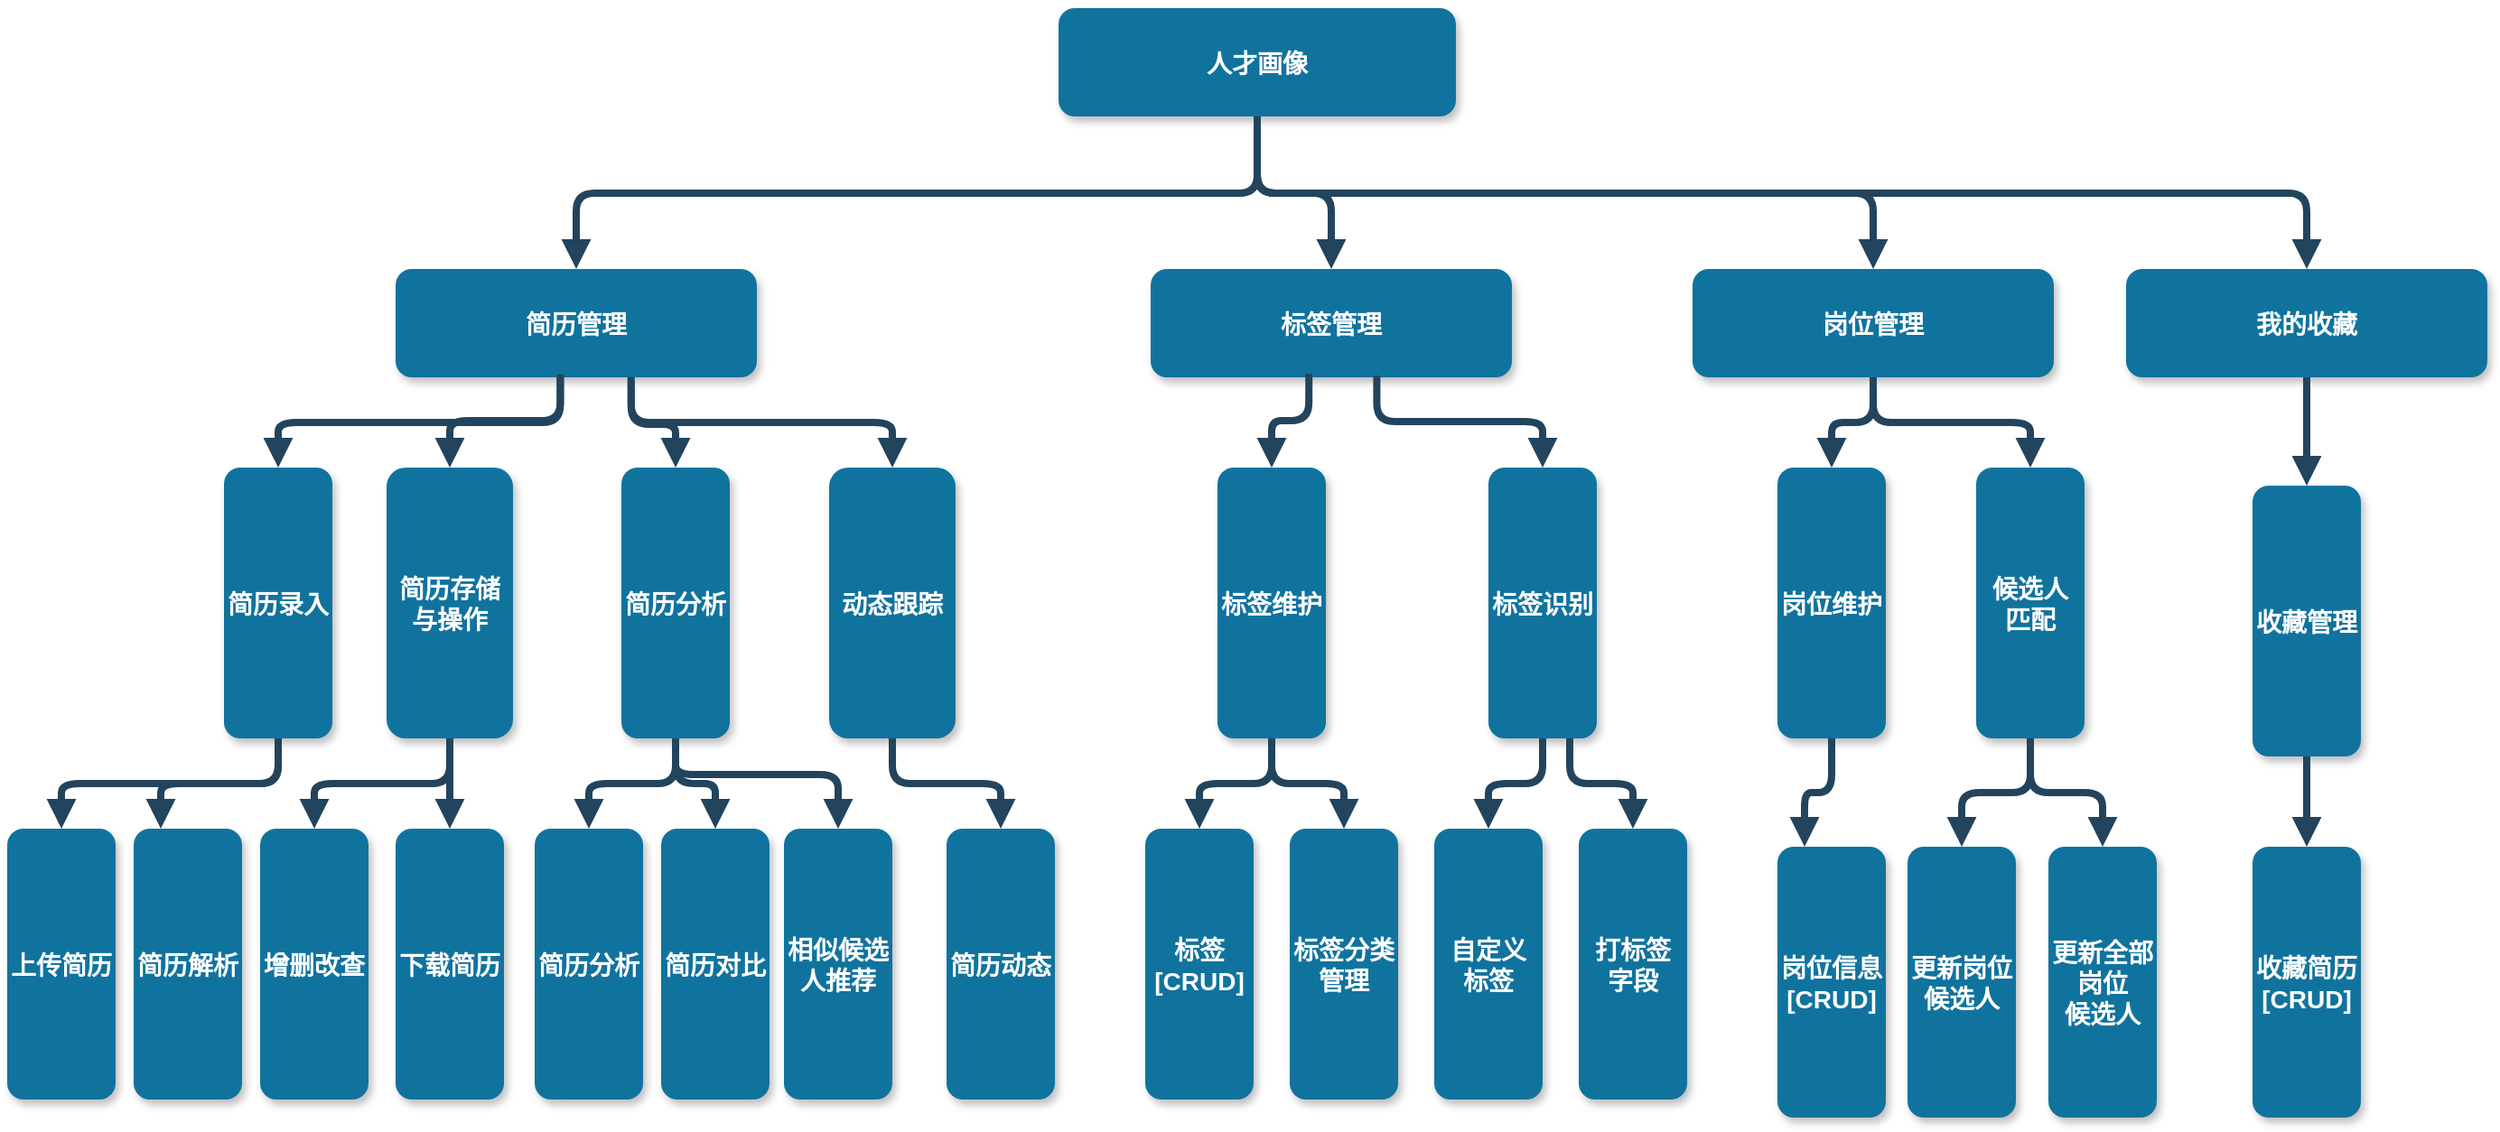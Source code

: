 <mxfile version="26.1.3">
  <diagram name="Page-1" id="97916047-d0de-89f5-080d-49f4d83e522f">
    <mxGraphModel dx="1518" dy="636" grid="1" gridSize="10" guides="1" tooltips="1" connect="1" arrows="1" fold="1" page="1" pageScale="1.5" pageWidth="1169" pageHeight="827" background="none" math="0" shadow="0">
      <root>
        <mxCell id="0" />
        <mxCell id="1" parent="0" />
        <mxCell id="3" value="人才画像" style="rounded=1;fillColor=#10739E;strokeColor=none;shadow=1;gradientColor=none;fontStyle=1;fontColor=#FFFFFF;fontSize=14;" parent="1" vertex="1">
          <mxGeometry x="662" y="345.5" width="220" height="60" as="geometry" />
        </mxCell>
        <mxCell id="4" value="简历管理" style="rounded=1;fillColor=#10739E;strokeColor=none;shadow=1;gradientColor=none;fontStyle=1;fontColor=#FFFFFF;fontSize=14;" parent="1" vertex="1">
          <mxGeometry x="295" y="490" width="200" height="60" as="geometry" />
        </mxCell>
        <mxCell id="5" value="标签管理" style="rounded=1;fillColor=#10739E;strokeColor=none;shadow=1;gradientColor=none;fontStyle=1;fontColor=#FFFFFF;fontSize=14;" parent="1" vertex="1">
          <mxGeometry x="713" y="490" width="200" height="60" as="geometry" />
        </mxCell>
        <mxCell id="6" value="岗位管理" style="rounded=1;fillColor=#10739E;strokeColor=none;shadow=1;gradientColor=none;fontStyle=1;fontColor=#FFFFFF;fontSize=14;" parent="1" vertex="1">
          <mxGeometry x="1013" y="490" width="200" height="60" as="geometry" />
        </mxCell>
        <mxCell id="30" value="" style="edgeStyle=elbowEdgeStyle;elbow=vertical;strokeWidth=4;endArrow=block;endFill=1;fontStyle=1;strokeColor=#23445D;" parent="1" source="3" target="5" edge="1">
          <mxGeometry x="22" y="165.5" width="100" height="100" as="geometry">
            <mxPoint x="22" y="265.5" as="sourcePoint" />
            <mxPoint x="122" y="165.5" as="targetPoint" />
          </mxGeometry>
        </mxCell>
        <mxCell id="31" value="" style="edgeStyle=elbowEdgeStyle;elbow=vertical;strokeWidth=4;endArrow=block;endFill=1;fontStyle=1;strokeColor=#23445D;" parent="1" source="3" target="4" edge="1">
          <mxGeometry x="22" y="165.5" width="100" height="100" as="geometry">
            <mxPoint x="22" y="265.5" as="sourcePoint" />
            <mxPoint x="122" y="165.5" as="targetPoint" />
          </mxGeometry>
        </mxCell>
        <mxCell id="32" value="" style="edgeStyle=elbowEdgeStyle;elbow=vertical;strokeWidth=4;endArrow=block;endFill=1;fontStyle=1;strokeColor=#23445D;" parent="1" source="3" target="6" edge="1">
          <mxGeometry x="22" y="165.5" width="100" height="100" as="geometry">
            <mxPoint x="22" y="265.5" as="sourcePoint" />
            <mxPoint x="122" y="165.5" as="targetPoint" />
          </mxGeometry>
        </mxCell>
        <mxCell id="2qudW0k3BddcM0rPsx_g-55" value="我的收藏" style="rounded=1;fillColor=#10739E;strokeColor=none;shadow=1;gradientColor=none;fontStyle=1;fontColor=#FFFFFF;fontSize=14;" parent="1" vertex="1">
          <mxGeometry x="1253" y="490" width="200" height="60" as="geometry" />
        </mxCell>
        <mxCell id="2qudW0k3BddcM0rPsx_g-56" value="" style="edgeStyle=elbowEdgeStyle;elbow=vertical;strokeWidth=4;endArrow=block;endFill=1;fontStyle=1;strokeColor=#23445D;entryX=0.5;entryY=0;entryDx=0;entryDy=0;exitX=0.5;exitY=1;exitDx=0;exitDy=0;" parent="1" source="3" target="2qudW0k3BddcM0rPsx_g-55" edge="1">
          <mxGeometry x="22" y="165.5" width="100" height="100" as="geometry">
            <mxPoint x="770" y="410" as="sourcePoint" />
            <mxPoint x="1190" y="440" as="targetPoint" />
          </mxGeometry>
        </mxCell>
        <mxCell id="2qudW0k3BddcM0rPsx_g-57" value="简历录入" style="rounded=1;fillColor=#10739E;strokeColor=none;shadow=1;gradientColor=none;fontStyle=1;fontColor=#FFFFFF;fontSize=14;" parent="1" vertex="1">
          <mxGeometry x="200" y="600" width="60" height="150" as="geometry" />
        </mxCell>
        <mxCell id="2qudW0k3BddcM0rPsx_g-58" value="简历存储&#xa;与操作" style="rounded=1;fillColor=#10739E;strokeColor=none;shadow=1;gradientColor=none;fontStyle=1;fontColor=#FFFFFF;fontSize=14;" parent="1" vertex="1">
          <mxGeometry x="290" y="600" width="70" height="150" as="geometry" />
        </mxCell>
        <mxCell id="2qudW0k3BddcM0rPsx_g-59" value="简历分析" style="rounded=1;fillColor=#10739E;strokeColor=none;shadow=1;gradientColor=none;fontStyle=1;fontColor=#FFFFFF;fontSize=14;" parent="1" vertex="1">
          <mxGeometry x="420" y="600" width="60" height="150" as="geometry" />
        </mxCell>
        <mxCell id="2qudW0k3BddcM0rPsx_g-60" value="动态跟踪" style="rounded=1;fillColor=#10739E;strokeColor=none;shadow=1;gradientColor=none;fontStyle=1;fontColor=#FFFFFF;fontSize=14;" parent="1" vertex="1">
          <mxGeometry x="535" y="600" width="70" height="150" as="geometry" />
        </mxCell>
        <mxCell id="2qudW0k3BddcM0rPsx_g-62" value="" style="edgeStyle=elbowEdgeStyle;elbow=vertical;strokeWidth=4;endArrow=block;endFill=1;fontStyle=1;strokeColor=#23445D;entryX=0.5;entryY=0;entryDx=0;entryDy=0;exitX=0.456;exitY=0.998;exitDx=0;exitDy=0;exitPerimeter=0;" parent="1" source="4" target="2qudW0k3BddcM0rPsx_g-57" edge="1">
          <mxGeometry x="62" y="195.5" width="100" height="100" as="geometry">
            <mxPoint x="190" y="440" as="sourcePoint" />
            <mxPoint x="230" y="610" as="targetPoint" />
          </mxGeometry>
        </mxCell>
        <mxCell id="2qudW0k3BddcM0rPsx_g-63" value="" style="edgeStyle=elbowEdgeStyle;elbow=vertical;strokeWidth=4;endArrow=block;endFill=1;fontStyle=1;strokeColor=#23445D;entryX=0.5;entryY=0;entryDx=0;entryDy=0;exitX=0.456;exitY=0.972;exitDx=0;exitDy=0;exitPerimeter=0;" parent="1" source="4" target="2qudW0k3BddcM0rPsx_g-58" edge="1">
          <mxGeometry x="62" y="195.5" width="100" height="100" as="geometry">
            <mxPoint x="403" y="525" as="sourcePoint" />
            <mxPoint x="240" y="630" as="targetPoint" />
          </mxGeometry>
        </mxCell>
        <mxCell id="2qudW0k3BddcM0rPsx_g-64" value="" style="edgeStyle=elbowEdgeStyle;elbow=vertical;strokeWidth=4;endArrow=block;endFill=1;fontStyle=1;strokeColor=#23445D;exitX=0.652;exitY=1.038;exitDx=0;exitDy=0;exitPerimeter=0;" parent="1" source="4" target="2qudW0k3BddcM0rPsx_g-59" edge="1">
          <mxGeometry x="62" y="195.5" width="100" height="100" as="geometry">
            <mxPoint x="413" y="535" as="sourcePoint" />
            <mxPoint x="250" y="640" as="targetPoint" />
          </mxGeometry>
        </mxCell>
        <mxCell id="2qudW0k3BddcM0rPsx_g-65" value="" style="edgeStyle=elbowEdgeStyle;elbow=vertical;strokeWidth=4;endArrow=block;endFill=1;fontStyle=1;strokeColor=#23445D;entryX=0.5;entryY=0;entryDx=0;entryDy=0;exitX=0.652;exitY=0.998;exitDx=0;exitDy=0;exitPerimeter=0;" parent="1" source="4" target="2qudW0k3BddcM0rPsx_g-60" edge="1">
          <mxGeometry x="62" y="195.5" width="100" height="100" as="geometry">
            <mxPoint x="410" y="510" as="sourcePoint" />
            <mxPoint x="260" y="650" as="targetPoint" />
          </mxGeometry>
        </mxCell>
        <mxCell id="2qudW0k3BddcM0rPsx_g-66" value="上传简历" style="rounded=1;fillColor=#10739E;strokeColor=none;shadow=1;gradientColor=none;fontStyle=1;fontColor=#FFFFFF;fontSize=14;" parent="1" vertex="1">
          <mxGeometry x="80" y="800" width="60" height="150" as="geometry" />
        </mxCell>
        <mxCell id="2qudW0k3BddcM0rPsx_g-71" value="简历解析" style="rounded=1;fillColor=#10739E;strokeColor=none;shadow=1;gradientColor=none;fontStyle=1;fontColor=#FFFFFF;fontSize=14;" parent="1" vertex="1">
          <mxGeometry x="150" y="800" width="60" height="150" as="geometry" />
        </mxCell>
        <mxCell id="2qudW0k3BddcM0rPsx_g-74" value="增删改查" style="rounded=1;fillColor=#10739E;strokeColor=none;shadow=1;gradientColor=none;fontStyle=1;fontColor=#FFFFFF;fontSize=14;" parent="1" vertex="1">
          <mxGeometry x="220" y="800" width="60" height="150" as="geometry" />
        </mxCell>
        <mxCell id="2qudW0k3BddcM0rPsx_g-75" value="下载简历" style="rounded=1;fillColor=#10739E;strokeColor=none;shadow=1;gradientColor=none;fontStyle=1;fontColor=#FFFFFF;fontSize=14;" parent="1" vertex="1">
          <mxGeometry x="295" y="800" width="60" height="150" as="geometry" />
        </mxCell>
        <mxCell id="2qudW0k3BddcM0rPsx_g-76" value="简历分析" style="rounded=1;fillColor=#10739E;strokeColor=none;shadow=1;gradientColor=none;fontStyle=1;fontColor=#FFFFFF;fontSize=14;" parent="1" vertex="1">
          <mxGeometry x="372" y="800" width="60" height="150" as="geometry" />
        </mxCell>
        <mxCell id="2qudW0k3BddcM0rPsx_g-77" value="简历对比" style="rounded=1;fillColor=#10739E;strokeColor=none;shadow=1;gradientColor=none;fontStyle=1;fontColor=#FFFFFF;fontSize=14;" parent="1" vertex="1">
          <mxGeometry x="442" y="800" width="60" height="150" as="geometry" />
        </mxCell>
        <mxCell id="2qudW0k3BddcM0rPsx_g-78" value="相似候选&#xa;人推荐" style="rounded=1;fillColor=#10739E;strokeColor=none;shadow=1;gradientColor=none;fontStyle=1;fontColor=#FFFFFF;fontSize=14;" parent="1" vertex="1">
          <mxGeometry x="510" y="800" width="60" height="150" as="geometry" />
        </mxCell>
        <mxCell id="2qudW0k3BddcM0rPsx_g-79" value="简历动态" style="rounded=1;fillColor=#10739E;strokeColor=none;shadow=1;gradientColor=none;fontStyle=1;fontColor=#FFFFFF;fontSize=14;" parent="1" vertex="1">
          <mxGeometry x="600" y="800" width="60" height="150" as="geometry" />
        </mxCell>
        <mxCell id="2qudW0k3BddcM0rPsx_g-80" value="标签维护" style="rounded=1;fillColor=#10739E;strokeColor=none;shadow=1;gradientColor=none;fontStyle=1;fontColor=#FFFFFF;fontSize=14;" parent="1" vertex="1">
          <mxGeometry x="750" y="600" width="60" height="150" as="geometry" />
        </mxCell>
        <mxCell id="2qudW0k3BddcM0rPsx_g-81" value="标签识别" style="rounded=1;fillColor=#10739E;strokeColor=none;shadow=1;gradientColor=none;fontStyle=1;fontColor=#FFFFFF;fontSize=14;" parent="1" vertex="1">
          <mxGeometry x="900" y="600" width="60" height="150" as="geometry" />
        </mxCell>
        <mxCell id="rfwXSd8R2K4kUe_TDnKy-32" value="标签&#xa;[CRUD]" style="rounded=1;fillColor=#10739E;strokeColor=none;shadow=1;gradientColor=none;fontStyle=1;fontColor=#FFFFFF;fontSize=14;" vertex="1" parent="1">
          <mxGeometry x="710" y="800" width="60" height="150" as="geometry" />
        </mxCell>
        <mxCell id="rfwXSd8R2K4kUe_TDnKy-33" value="标签分类&#xa;管理" style="rounded=1;fillColor=#10739E;strokeColor=none;shadow=1;gradientColor=none;fontStyle=1;fontColor=#FFFFFF;fontSize=14;" vertex="1" parent="1">
          <mxGeometry x="790" y="800" width="60" height="150" as="geometry" />
        </mxCell>
        <mxCell id="rfwXSd8R2K4kUe_TDnKy-34" value="自定义&#xa;标签" style="rounded=1;fillColor=#10739E;strokeColor=none;shadow=1;gradientColor=none;fontStyle=1;fontColor=#FFFFFF;fontSize=14;" vertex="1" parent="1">
          <mxGeometry x="870" y="800" width="60" height="150" as="geometry" />
        </mxCell>
        <mxCell id="rfwXSd8R2K4kUe_TDnKy-35" value="打标签&#xa;字段" style="rounded=1;fillColor=#10739E;strokeColor=none;shadow=1;gradientColor=none;fontStyle=1;fontColor=#FFFFFF;fontSize=14;" vertex="1" parent="1">
          <mxGeometry x="950" y="800" width="60" height="150" as="geometry" />
        </mxCell>
        <mxCell id="rfwXSd8R2K4kUe_TDnKy-36" value="岗位维护" style="rounded=1;fillColor=#10739E;strokeColor=none;shadow=1;gradientColor=none;fontStyle=1;fontColor=#FFFFFF;fontSize=14;" vertex="1" parent="1">
          <mxGeometry x="1060" y="600" width="60" height="150" as="geometry" />
        </mxCell>
        <mxCell id="rfwXSd8R2K4kUe_TDnKy-37" value="候选人&#xa;匹配" style="rounded=1;fillColor=#10739E;strokeColor=none;shadow=1;gradientColor=none;fontStyle=1;fontColor=#FFFFFF;fontSize=14;" vertex="1" parent="1">
          <mxGeometry x="1170" y="600" width="60" height="150" as="geometry" />
        </mxCell>
        <mxCell id="rfwXSd8R2K4kUe_TDnKy-38" value="岗位信息&#xa;[CRUD]" style="rounded=1;fillColor=#10739E;strokeColor=none;shadow=1;gradientColor=none;fontStyle=1;fontColor=#FFFFFF;fontSize=14;" vertex="1" parent="1">
          <mxGeometry x="1060" y="810" width="60" height="150" as="geometry" />
        </mxCell>
        <mxCell id="rfwXSd8R2K4kUe_TDnKy-39" value="更新岗位&#xa;候选人" style="rounded=1;fillColor=#10739E;strokeColor=none;shadow=1;gradientColor=none;fontStyle=1;fontColor=#FFFFFF;fontSize=14;" vertex="1" parent="1">
          <mxGeometry x="1132" y="810" width="60" height="150" as="geometry" />
        </mxCell>
        <mxCell id="rfwXSd8R2K4kUe_TDnKy-40" value="收藏管理" style="rounded=1;fillColor=#10739E;strokeColor=none;shadow=1;gradientColor=none;fontStyle=1;fontColor=#FFFFFF;fontSize=14;" vertex="1" parent="1">
          <mxGeometry x="1323" y="610" width="60" height="150" as="geometry" />
        </mxCell>
        <mxCell id="rfwXSd8R2K4kUe_TDnKy-41" value="收藏简历&#xa;[CRUD]" style="rounded=1;fillColor=#10739E;strokeColor=none;shadow=1;gradientColor=none;fontStyle=1;fontColor=#FFFFFF;fontSize=14;" vertex="1" parent="1">
          <mxGeometry x="1323" y="810" width="60" height="150" as="geometry" />
        </mxCell>
        <mxCell id="rfwXSd8R2K4kUe_TDnKy-42" value="更新全部&#xa;岗位&#xa;候选人" style="rounded=1;fillColor=#10739E;strokeColor=none;shadow=1;gradientColor=none;fontStyle=1;fontColor=#FFFFFF;fontSize=14;" vertex="1" parent="1">
          <mxGeometry x="1210" y="810" width="60" height="150" as="geometry" />
        </mxCell>
        <mxCell id="rfwXSd8R2K4kUe_TDnKy-45" value="" style="edgeStyle=elbowEdgeStyle;elbow=vertical;strokeWidth=4;endArrow=block;endFill=1;fontStyle=1;strokeColor=#23445D;entryX=0.5;entryY=0;entryDx=0;entryDy=0;exitX=0.5;exitY=1;exitDx=0;exitDy=0;" edge="1" parent="1" source="2qudW0k3BddcM0rPsx_g-57" target="2qudW0k3BddcM0rPsx_g-66">
          <mxGeometry x="62" y="195.5" width="100" height="100" as="geometry">
            <mxPoint x="50" y="540" as="sourcePoint" />
            <mxPoint x="47" y="605" as="targetPoint" />
          </mxGeometry>
        </mxCell>
        <mxCell id="rfwXSd8R2K4kUe_TDnKy-46" value="" style="edgeStyle=elbowEdgeStyle;elbow=vertical;strokeWidth=4;endArrow=block;endFill=1;fontStyle=1;strokeColor=#23445D;entryX=0.25;entryY=0;entryDx=0;entryDy=0;exitX=0.5;exitY=1;exitDx=0;exitDy=0;" edge="1" parent="1" source="2qudW0k3BddcM0rPsx_g-57" target="2qudW0k3BddcM0rPsx_g-71">
          <mxGeometry x="62" y="195.5" width="100" height="100" as="geometry">
            <mxPoint x="230" y="780" as="sourcePoint" />
            <mxPoint x="57" y="615" as="targetPoint" />
          </mxGeometry>
        </mxCell>
        <mxCell id="rfwXSd8R2K4kUe_TDnKy-47" value="" style="edgeStyle=elbowEdgeStyle;elbow=vertical;strokeWidth=4;endArrow=block;endFill=1;fontStyle=1;strokeColor=#23445D;entryX=0.5;entryY=0;entryDx=0;entryDy=0;exitX=0.5;exitY=1;exitDx=0;exitDy=0;" edge="1" parent="1" source="2qudW0k3BddcM0rPsx_g-58" target="2qudW0k3BddcM0rPsx_g-74">
          <mxGeometry x="62" y="195.5" width="100" height="100" as="geometry">
            <mxPoint x="230" y="750" as="sourcePoint" />
            <mxPoint x="67" y="625" as="targetPoint" />
          </mxGeometry>
        </mxCell>
        <mxCell id="rfwXSd8R2K4kUe_TDnKy-48" value="" style="edgeStyle=elbowEdgeStyle;elbow=vertical;strokeWidth=4;endArrow=block;endFill=1;fontStyle=1;strokeColor=#23445D;entryX=0.5;entryY=0;entryDx=0;entryDy=0;exitX=0.5;exitY=1;exitDx=0;exitDy=0;" edge="1" parent="1" source="2qudW0k3BddcM0rPsx_g-58" target="2qudW0k3BddcM0rPsx_g-75">
          <mxGeometry x="62" y="195.5" width="100" height="100" as="geometry">
            <mxPoint x="80" y="570" as="sourcePoint" />
            <mxPoint x="77" y="635" as="targetPoint" />
          </mxGeometry>
        </mxCell>
        <mxCell id="rfwXSd8R2K4kUe_TDnKy-49" value="" style="edgeStyle=elbowEdgeStyle;elbow=vertical;strokeWidth=4;endArrow=block;endFill=1;fontStyle=1;strokeColor=#23445D;exitX=0.5;exitY=1;exitDx=0;exitDy=0;" edge="1" parent="1" source="2qudW0k3BddcM0rPsx_g-59" target="2qudW0k3BddcM0rPsx_g-76">
          <mxGeometry x="62" y="195.5" width="100" height="100" as="geometry">
            <mxPoint x="90" y="580" as="sourcePoint" />
            <mxPoint x="87" y="645" as="targetPoint" />
          </mxGeometry>
        </mxCell>
        <mxCell id="rfwXSd8R2K4kUe_TDnKy-50" value="" style="edgeStyle=elbowEdgeStyle;elbow=vertical;strokeWidth=4;endArrow=block;endFill=1;fontStyle=1;strokeColor=#23445D;" edge="1" parent="1" target="2qudW0k3BddcM0rPsx_g-77">
          <mxGeometry x="62" y="195.5" width="100" height="100" as="geometry">
            <mxPoint x="450" y="750" as="sourcePoint" />
            <mxPoint x="97" y="655" as="targetPoint" />
          </mxGeometry>
        </mxCell>
        <mxCell id="rfwXSd8R2K4kUe_TDnKy-51" value="" style="edgeStyle=elbowEdgeStyle;elbow=vertical;strokeWidth=4;endArrow=block;endFill=1;fontStyle=1;strokeColor=#23445D;" edge="1" parent="1" target="2qudW0k3BddcM0rPsx_g-78">
          <mxGeometry x="62" y="195.5" width="100" height="100" as="geometry">
            <mxPoint x="450" y="760" as="sourcePoint" />
            <mxPoint x="107" y="665" as="targetPoint" />
            <Array as="points">
              <mxPoint x="500" y="770" />
            </Array>
          </mxGeometry>
        </mxCell>
        <mxCell id="rfwXSd8R2K4kUe_TDnKy-52" value="" style="edgeStyle=elbowEdgeStyle;elbow=vertical;strokeWidth=4;endArrow=block;endFill=1;fontStyle=1;strokeColor=#23445D;exitX=0.5;exitY=1;exitDx=0;exitDy=0;" edge="1" parent="1" source="2qudW0k3BddcM0rPsx_g-60" target="2qudW0k3BddcM0rPsx_g-79">
          <mxGeometry x="62" y="195.5" width="100" height="100" as="geometry">
            <mxPoint x="120" y="610" as="sourcePoint" />
            <mxPoint x="117" y="675" as="targetPoint" />
          </mxGeometry>
        </mxCell>
        <mxCell id="rfwXSd8R2K4kUe_TDnKy-53" value="" style="edgeStyle=elbowEdgeStyle;elbow=vertical;strokeWidth=4;endArrow=block;endFill=1;fontStyle=1;strokeColor=#23445D;entryX=0.5;entryY=0;entryDx=0;entryDy=0;exitX=0.438;exitY=0.969;exitDx=0;exitDy=0;exitPerimeter=0;" edge="1" parent="1" source="5" target="2qudW0k3BddcM0rPsx_g-80">
          <mxGeometry x="62" y="195.5" width="100" height="100" as="geometry">
            <mxPoint x="130" y="620" as="sourcePoint" />
            <mxPoint x="127" y="685" as="targetPoint" />
          </mxGeometry>
        </mxCell>
        <mxCell id="rfwXSd8R2K4kUe_TDnKy-54" value="" style="edgeStyle=elbowEdgeStyle;elbow=vertical;strokeWidth=4;endArrow=block;endFill=1;fontStyle=1;strokeColor=#23445D;entryX=0.5;entryY=0;entryDx=0;entryDy=0;exitX=0.626;exitY=0.985;exitDx=0;exitDy=0;exitPerimeter=0;" edge="1" parent="1" source="5" target="2qudW0k3BddcM0rPsx_g-81">
          <mxGeometry x="62" y="195.5" width="100" height="100" as="geometry">
            <mxPoint x="140" y="630" as="sourcePoint" />
            <mxPoint x="137" y="695" as="targetPoint" />
          </mxGeometry>
        </mxCell>
        <mxCell id="rfwXSd8R2K4kUe_TDnKy-55" value="" style="edgeStyle=elbowEdgeStyle;elbow=vertical;strokeWidth=4;endArrow=block;endFill=1;fontStyle=1;strokeColor=#23445D;entryX=0.5;entryY=0;entryDx=0;entryDy=0;exitX=0.5;exitY=1;exitDx=0;exitDy=0;" edge="1" parent="1" source="2qudW0k3BddcM0rPsx_g-80" target="rfwXSd8R2K4kUe_TDnKy-32">
          <mxGeometry x="62" y="195.5" width="100" height="100" as="geometry">
            <mxPoint x="150" y="640" as="sourcePoint" />
            <mxPoint x="147" y="705" as="targetPoint" />
          </mxGeometry>
        </mxCell>
        <mxCell id="rfwXSd8R2K4kUe_TDnKy-56" value="" style="edgeStyle=elbowEdgeStyle;elbow=vertical;strokeWidth=4;endArrow=block;endFill=1;fontStyle=1;strokeColor=#23445D;entryX=0.5;entryY=0;entryDx=0;entryDy=0;exitX=0.5;exitY=1;exitDx=0;exitDy=0;" edge="1" parent="1" source="2qudW0k3BddcM0rPsx_g-80" target="rfwXSd8R2K4kUe_TDnKy-33">
          <mxGeometry x="62" y="195.5" width="100" height="100" as="geometry">
            <mxPoint x="160" y="650" as="sourcePoint" />
            <mxPoint x="157" y="715" as="targetPoint" />
          </mxGeometry>
        </mxCell>
        <mxCell id="rfwXSd8R2K4kUe_TDnKy-57" value="" style="edgeStyle=elbowEdgeStyle;elbow=vertical;strokeWidth=4;endArrow=block;endFill=1;fontStyle=1;strokeColor=#23445D;entryX=0.5;entryY=0;entryDx=0;entryDy=0;exitX=0.5;exitY=1;exitDx=0;exitDy=0;" edge="1" parent="1" source="2qudW0k3BddcM0rPsx_g-81" target="rfwXSd8R2K4kUe_TDnKy-34">
          <mxGeometry x="62" y="195.5" width="100" height="100" as="geometry">
            <mxPoint x="170" y="660" as="sourcePoint" />
            <mxPoint x="167" y="725" as="targetPoint" />
          </mxGeometry>
        </mxCell>
        <mxCell id="rfwXSd8R2K4kUe_TDnKy-58" value="" style="edgeStyle=elbowEdgeStyle;elbow=vertical;strokeWidth=4;endArrow=block;endFill=1;fontStyle=1;strokeColor=#23445D;exitX=0.75;exitY=1;exitDx=0;exitDy=0;" edge="1" parent="1" source="2qudW0k3BddcM0rPsx_g-81" target="rfwXSd8R2K4kUe_TDnKy-35">
          <mxGeometry x="62" y="195.5" width="100" height="100" as="geometry">
            <mxPoint x="180" y="670" as="sourcePoint" />
            <mxPoint x="177" y="735" as="targetPoint" />
          </mxGeometry>
        </mxCell>
        <mxCell id="rfwXSd8R2K4kUe_TDnKy-59" value="" style="edgeStyle=elbowEdgeStyle;elbow=vertical;strokeWidth=4;endArrow=block;endFill=1;fontStyle=1;strokeColor=#23445D;entryX=0.25;entryY=0;entryDx=0;entryDy=0;exitX=0.5;exitY=1;exitDx=0;exitDy=0;" edge="1" parent="1" source="rfwXSd8R2K4kUe_TDnKy-36" target="rfwXSd8R2K4kUe_TDnKy-38">
          <mxGeometry x="62" y="195.5" width="100" height="100" as="geometry">
            <mxPoint x="190" y="680" as="sourcePoint" />
            <mxPoint x="187" y="745" as="targetPoint" />
          </mxGeometry>
        </mxCell>
        <mxCell id="rfwXSd8R2K4kUe_TDnKy-60" value="" style="edgeStyle=elbowEdgeStyle;elbow=vertical;strokeWidth=4;endArrow=block;endFill=1;fontStyle=1;strokeColor=#23445D;entryX=0.5;entryY=0;entryDx=0;entryDy=0;exitX=0.5;exitY=1;exitDx=0;exitDy=0;" edge="1" parent="1" source="rfwXSd8R2K4kUe_TDnKy-37" target="rfwXSd8R2K4kUe_TDnKy-39">
          <mxGeometry x="62" y="195.5" width="100" height="100" as="geometry">
            <mxPoint x="1090" y="750" as="sourcePoint" />
            <mxPoint x="197" y="755" as="targetPoint" />
          </mxGeometry>
        </mxCell>
        <mxCell id="rfwXSd8R2K4kUe_TDnKy-61" value="" style="edgeStyle=elbowEdgeStyle;elbow=vertical;strokeWidth=4;endArrow=block;endFill=1;fontStyle=1;strokeColor=#23445D;entryX=0.5;entryY=0;entryDx=0;entryDy=0;exitX=0.5;exitY=1;exitDx=0;exitDy=0;" edge="1" parent="1" source="rfwXSd8R2K4kUe_TDnKy-37" target="rfwXSd8R2K4kUe_TDnKy-42">
          <mxGeometry x="62" y="195.5" width="100" height="100" as="geometry">
            <mxPoint x="210" y="700" as="sourcePoint" />
            <mxPoint x="207" y="765" as="targetPoint" />
          </mxGeometry>
        </mxCell>
        <mxCell id="rfwXSd8R2K4kUe_TDnKy-62" value="" style="edgeStyle=elbowEdgeStyle;elbow=vertical;strokeWidth=4;endArrow=block;endFill=1;fontStyle=1;strokeColor=#23445D;entryX=0.5;entryY=0;entryDx=0;entryDy=0;" edge="1" parent="1" source="6" target="rfwXSd8R2K4kUe_TDnKy-36">
          <mxGeometry x="62" y="195.5" width="100" height="100" as="geometry">
            <mxPoint x="220" y="710" as="sourcePoint" />
            <mxPoint x="217" y="775" as="targetPoint" />
          </mxGeometry>
        </mxCell>
        <mxCell id="rfwXSd8R2K4kUe_TDnKy-63" value="" style="edgeStyle=elbowEdgeStyle;elbow=vertical;strokeWidth=4;endArrow=block;endFill=1;fontStyle=1;strokeColor=#23445D;entryX=0.5;entryY=0;entryDx=0;entryDy=0;exitX=0.5;exitY=1;exitDx=0;exitDy=0;" edge="1" parent="1" source="6" target="rfwXSd8R2K4kUe_TDnKy-37">
          <mxGeometry x="62" y="195.5" width="100" height="100" as="geometry">
            <mxPoint x="230" y="720" as="sourcePoint" />
            <mxPoint x="227" y="785" as="targetPoint" />
          </mxGeometry>
        </mxCell>
        <mxCell id="rfwXSd8R2K4kUe_TDnKy-64" value="" style="edgeStyle=elbowEdgeStyle;elbow=vertical;strokeWidth=4;endArrow=block;endFill=1;fontStyle=1;strokeColor=#23445D;entryX=0.5;entryY=0;entryDx=0;entryDy=0;exitX=0.5;exitY=1;exitDx=0;exitDy=0;" edge="1" parent="1" source="2qudW0k3BddcM0rPsx_g-55" target="rfwXSd8R2K4kUe_TDnKy-40">
          <mxGeometry x="62" y="195.5" width="100" height="100" as="geometry">
            <mxPoint x="240" y="730" as="sourcePoint" />
            <mxPoint x="237" y="795" as="targetPoint" />
          </mxGeometry>
        </mxCell>
        <mxCell id="rfwXSd8R2K4kUe_TDnKy-65" value="" style="edgeStyle=elbowEdgeStyle;elbow=vertical;strokeWidth=4;endArrow=block;endFill=1;fontStyle=1;strokeColor=#23445D;entryX=0.5;entryY=0;entryDx=0;entryDy=0;exitX=0.5;exitY=1;exitDx=0;exitDy=0;" edge="1" parent="1" source="rfwXSd8R2K4kUe_TDnKy-40" target="rfwXSd8R2K4kUe_TDnKy-41">
          <mxGeometry x="62" y="195.5" width="100" height="100" as="geometry">
            <mxPoint x="250" y="740" as="sourcePoint" />
            <mxPoint x="247" y="805" as="targetPoint" />
          </mxGeometry>
        </mxCell>
      </root>
    </mxGraphModel>
  </diagram>
</mxfile>

